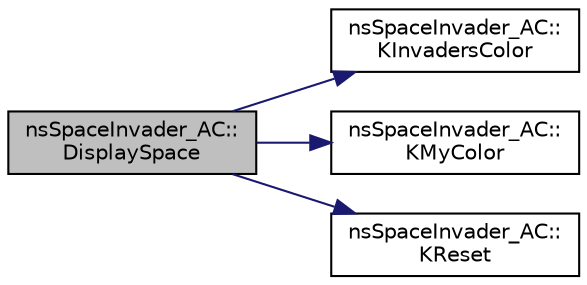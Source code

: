 digraph "nsSpaceInvader_AC::DisplaySpace"
{
  edge [fontname="Helvetica",fontsize="10",labelfontname="Helvetica",labelfontsize="10"];
  node [fontname="Helvetica",fontsize="10",shape=record];
  rankdir="LR";
  Node1 [label="nsSpaceInvader_AC::\lDisplaySpace",height=0.2,width=0.4,color="black", fillcolor="grey75", style="filled", fontcolor="black"];
  Node1 -> Node2 [color="midnightblue",fontsize="10",style="solid",fontname="Helvetica"];
  Node2 [label="nsSpaceInvader_AC::\lKInvadersColor",height=0.2,width=0.4,color="black", fillcolor="white", style="filled",URL="$_my_const___a_c_8h.html#a6135e3151e31ea571ef20cc5222dd2be",tooltip="Couleur de l&#39;envahisseur. "];
  Node1 -> Node3 [color="midnightblue",fontsize="10",style="solid",fontname="Helvetica"];
  Node3 [label="nsSpaceInvader_AC::\lKMyColor",height=0.2,width=0.4,color="black", fillcolor="white", style="filled",URL="$_my_const___a_c_8h.html#a04155c156b0de377ed52f52b2ea81bd0",tooltip="Couleur liée à mes objets (vaisseaux et tropilles). "];
  Node1 -> Node4 [color="midnightblue",fontsize="10",style="solid",fontname="Helvetica"];
  Node4 [label="nsSpaceInvader_AC::\lKReset",height=0.2,width=0.4,color="black", fillcolor="white", style="filled",URL="$_my_const___a_c_8h.html#a733d414a6fb837a95ed4ddf3afb6181f",tooltip="Alias remetant la couleur du texte du terminal à sa valeur par défaut. "];
}
